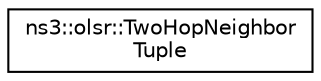 digraph "Graphical Class Hierarchy"
{
 // LATEX_PDF_SIZE
  edge [fontname="Helvetica",fontsize="10",labelfontname="Helvetica",labelfontsize="10"];
  node [fontname="Helvetica",fontsize="10",shape=record];
  rankdir="LR";
  Node0 [label="ns3::olsr::TwoHopNeighbor\lTuple",height=0.2,width=0.4,color="black", fillcolor="white", style="filled",URL="$structns3_1_1olsr_1_1_two_hop_neighbor_tuple.html",tooltip="A 2-hop Tuple."];
}
